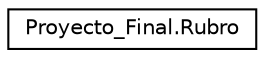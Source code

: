 digraph "Graphical Class Hierarchy"
{
 // INTERACTIVE_SVG=YES
 // LATEX_PDF_SIZE
  edge [fontname="Helvetica",fontsize="10",labelfontname="Helvetica",labelfontsize="10"];
  node [fontname="Helvetica",fontsize="10",shape=record];
  rankdir="LR";
  Node0 [label="Proyecto_Final.Rubro",height=0.2,width=0.4,color="black", fillcolor="white", style="filled",URL="$classProyecto__Final_1_1Rubro.html",tooltip="Esta clase representa el rubro de una empresa."];
}
